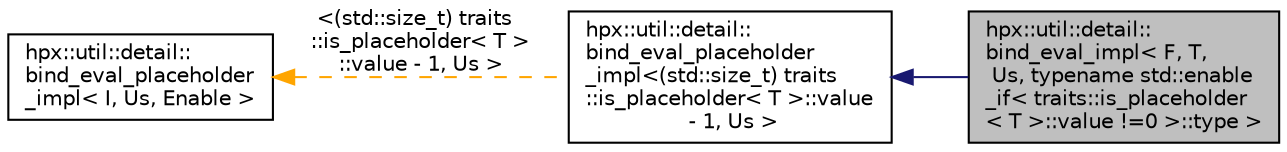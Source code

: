 digraph "hpx::util::detail::bind_eval_impl&lt; F, T, Us, typename std::enable_if&lt; traits::is_placeholder&lt; T &gt;::value !=0 &gt;::type &gt;"
{
  edge [fontname="Helvetica",fontsize="10",labelfontname="Helvetica",labelfontsize="10"];
  node [fontname="Helvetica",fontsize="10",shape=record];
  rankdir="LR";
  Node3 [label="hpx::util::detail::\lbind_eval_impl\< F, T,\l Us, typename std::enable\l_if\< traits::is_placeholder\l\< T \>::value !=0 \>::type \>",height=0.2,width=0.4,color="black", fillcolor="grey75", style="filled", fontcolor="black"];
  Node4 -> Node3 [dir="back",color="midnightblue",fontsize="10",style="solid",fontname="Helvetica"];
  Node4 [label="hpx::util::detail::\lbind_eval_placeholder\l_impl\<(std::size_t) traits\l::is_placeholder\< T \>::value\l - 1, Us \>",height=0.2,width=0.4,color="black", fillcolor="white", style="filled",URL="$de/d46/structhpx_1_1util_1_1detail_1_1bind__eval__placeholder__impl.html"];
  Node5 -> Node4 [dir="back",color="orange",fontsize="10",style="dashed",label=" \<(std::size_t) traits\l::is_placeholder\< T \>\l::value - 1, Us \>" ,fontname="Helvetica"];
  Node5 [label="hpx::util::detail::\lbind_eval_placeholder\l_impl\< I, Us, Enable \>",height=0.2,width=0.4,color="black", fillcolor="white", style="filled",URL="$de/d46/structhpx_1_1util_1_1detail_1_1bind__eval__placeholder__impl.html"];
}
